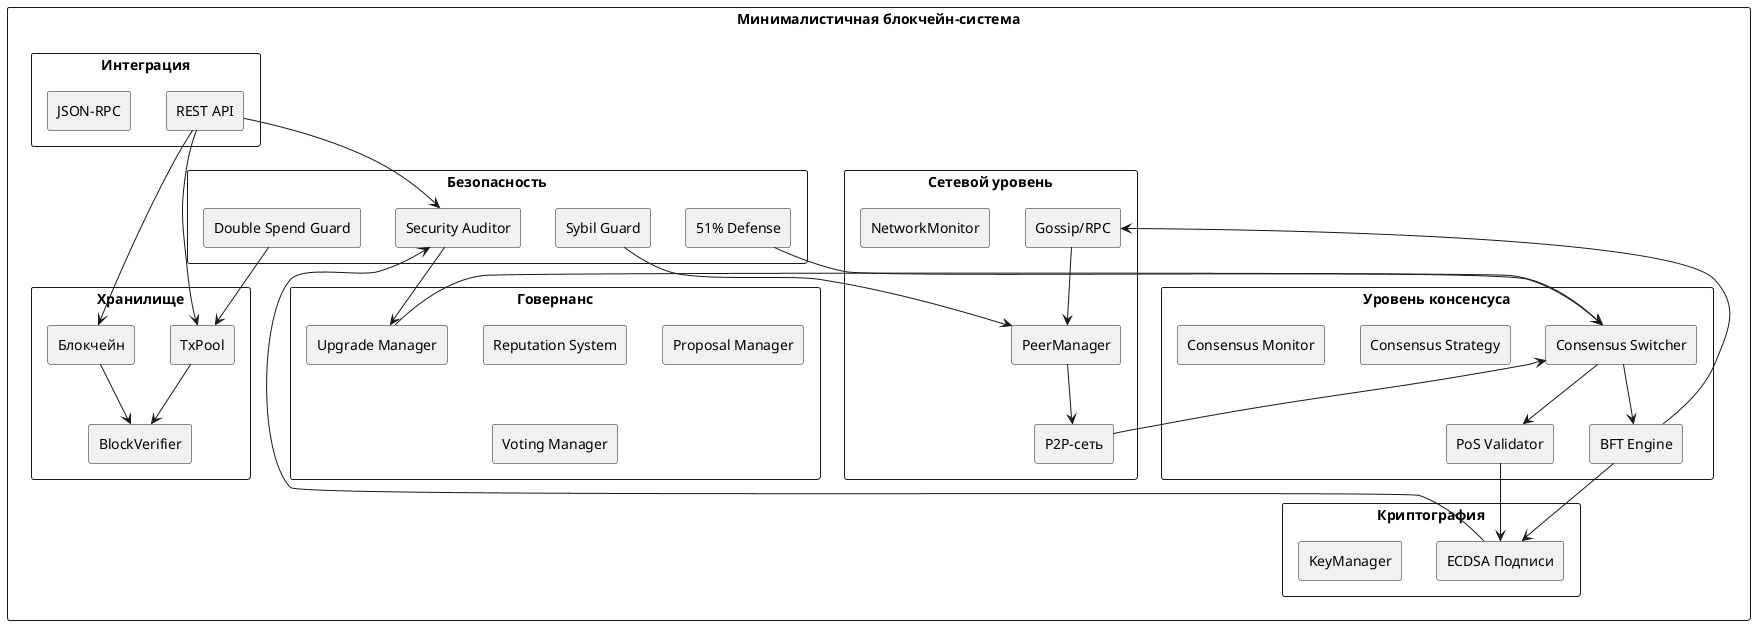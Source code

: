 @startuml
skinparam componentStyle rectangle
skinparam packageStyle rectangle
hide empty members

package "Минималистичная блокчейн-система" {
  package "Сетевой уровень" as NetworkLayer {
    [P2P-сеть] as P2PNetwork
    [Gossip/RPC] as GossipRPC
    [PeerManager] as PeerManager
    [NetworkMonitor] as NetworkMonitor
  }

  package "Уровень консенсуса" as ConsensusLayer {
    [PoS Validator] as PoSValidator
    [BFT Engine] as BFTEngine
    [Consensus Switcher] as ConsensusSwitcher
    [Consensus Strategy] as ConsensusStrategy
    [Consensus Monitor] as ConsensusMonitor
  }

  package "Хранилище" as StorageLayer {
    [Блокчейн] as BlockchainDB
    [TxPool] as TxPool
    [BlockVerifier] as BlockVerifier
  }

  package "Криптография" as CryptoLayer {
    [ECDSA Подписи] as SignatureModule
    [KeyManager] as KeyManager
  }

  package "Безопасность" as SecurityLayer {
    [Double Spend Guard] as DoubleSpendGuard
    [Sybil Guard] as SybilGuard
    [51% Defense] as FiftyOnePercentGuard
    [Security Auditor] as AuditLogs
  }

  package "Говернанс" as GovernanceLayer {
    [Upgrade Manager] as UpgradeManager
    [Reputation System] as ReputationSystem
    [Proposal Manager] as ProposalManager
    [Voting Manager] as VotingManager
  }

  package "Интеграция" as IntegrationLayer {
    [REST API] as RESTAPI
    [JSON-RPC] as JSONRPC
  }
}

' Связи между слоями
P2PNetwork --> ConsensusSwitcher
GossipRPC --> PeerManager
PeerManager --> P2PNetwork

ConsensusSwitcher --> PoSValidator
ConsensusSwitcher --> BFTEngine
PoSValidator --> SignatureModule
BFTEngine --> SignatureModule
BFTEngine --> GossipRPC

TxPool --> BlockVerifier
BlockchainDB --> BlockVerifier

SignatureModule --> AuditLogs

DoubleSpendGuard --> TxPool
SybilGuard --> PeerManager
FiftyOnePercentGuard --> ConsensusSwitcher
AuditLogs --> UpgradeManager

UpgradeManager --> ConsensusSwitcher

RESTAPI --> TxPool
RESTAPI --> BlockchainDB
RESTAPI --> AuditLogs

@enduml